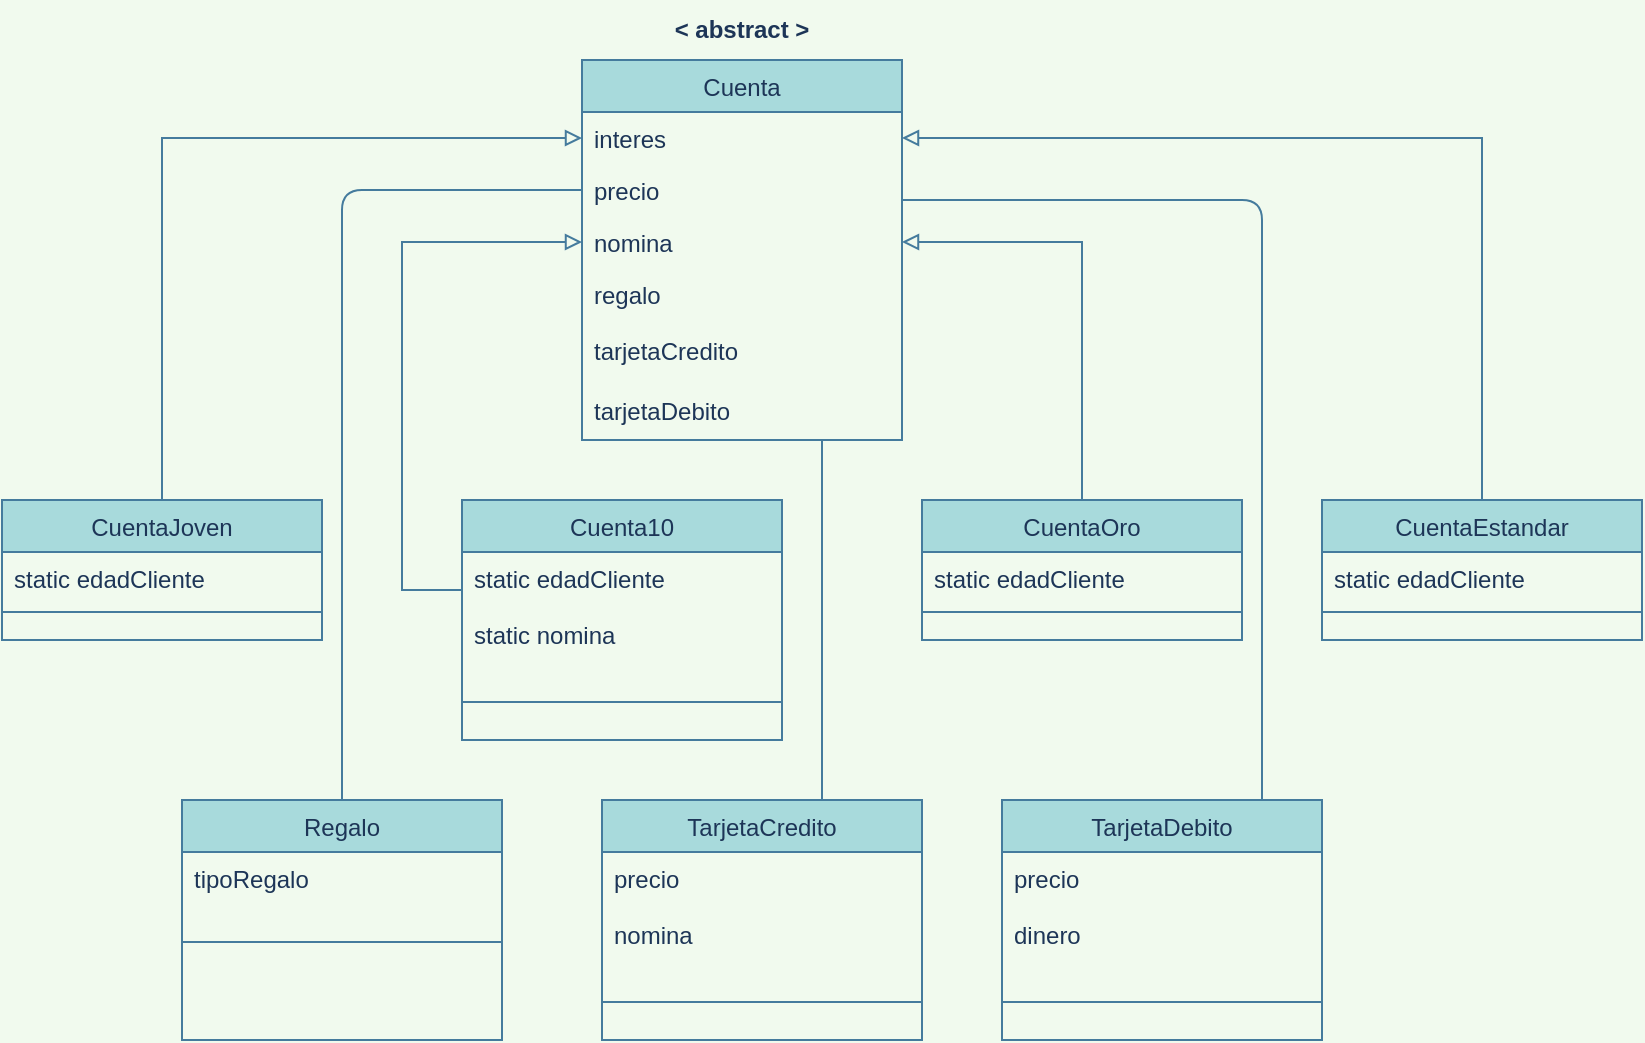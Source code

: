<mxfile version="20.0.3" type="device"><diagram id="C5RBs43oDa-KdzZeNtuy" name="Page-1"><mxGraphModel dx="1020" dy="446" grid="1" gridSize="10" guides="1" tooltips="1" connect="1" arrows="1" fold="1" page="1" pageScale="1" pageWidth="827" pageHeight="1169" background="#F1FAEE" math="0" shadow="0"><root><mxCell id="WIyWlLk6GJQsqaUBKTNV-0"/><mxCell id="WIyWlLk6GJQsqaUBKTNV-1" parent="WIyWlLk6GJQsqaUBKTNV-0"/><mxCell id="zkfFHV4jXpPFQw0GAbJ--0" value="Cuenta" style="swimlane;fontStyle=0;align=center;verticalAlign=top;childLayout=stackLayout;horizontal=1;startSize=26;horizontalStack=0;resizeParent=1;resizeLast=0;collapsible=1;marginBottom=0;rounded=0;shadow=0;strokeWidth=1;fillColor=#A8DADC;strokeColor=#457B9D;fontColor=#1D3557;" parent="WIyWlLk6GJQsqaUBKTNV-1" vertex="1"><mxGeometry x="310" y="80" width="160" height="190" as="geometry"><mxRectangle x="230" y="140" width="160" height="26" as="alternateBounds"/></mxGeometry></mxCell><mxCell id="zkfFHV4jXpPFQw0GAbJ--1" value="interes" style="text;align=left;verticalAlign=top;spacingLeft=4;spacingRight=4;overflow=hidden;rotatable=0;points=[[0,0.5],[1,0.5]];portConstraint=eastwest;fontColor=#1D3557;" parent="zkfFHV4jXpPFQw0GAbJ--0" vertex="1"><mxGeometry y="26" width="160" height="26" as="geometry"/></mxCell><mxCell id="zkfFHV4jXpPFQw0GAbJ--2" value="precio" style="text;align=left;verticalAlign=top;spacingLeft=4;spacingRight=4;overflow=hidden;rotatable=0;points=[[0,0.5],[1,0.5]];portConstraint=eastwest;rounded=0;shadow=0;html=0;fontColor=#1D3557;" parent="zkfFHV4jXpPFQw0GAbJ--0" vertex="1"><mxGeometry y="52" width="160" height="26" as="geometry"/></mxCell><mxCell id="zkfFHV4jXpPFQw0GAbJ--3" value="nomina" style="text;align=left;verticalAlign=top;spacingLeft=4;spacingRight=4;overflow=hidden;rotatable=0;points=[[0,0.5],[1,0.5]];portConstraint=eastwest;rounded=0;shadow=0;html=0;fontColor=#1D3557;" parent="zkfFHV4jXpPFQw0GAbJ--0" vertex="1"><mxGeometry y="78" width="160" height="26" as="geometry"/></mxCell><mxCell id="KzXObc9ORHPne1lc8Z9Y-15" value="regalo" style="text;align=left;verticalAlign=top;spacingLeft=4;spacingRight=4;overflow=hidden;rotatable=0;points=[[0,0.5],[1,0.5]];portConstraint=eastwest;rounded=0;shadow=0;html=0;fontColor=#1D3557;" vertex="1" parent="zkfFHV4jXpPFQw0GAbJ--0"><mxGeometry y="104" width="160" height="26" as="geometry"/></mxCell><mxCell id="KzXObc9ORHPne1lc8Z9Y-49" value="tarjetaCredito" style="text;strokeColor=none;fillColor=none;align=left;verticalAlign=middle;spacingLeft=4;spacingRight=4;overflow=hidden;points=[[0,0.5],[1,0.5]];portConstraint=eastwest;rotatable=0;rounded=0;sketch=0;fontColor=#1D3557;" vertex="1" parent="zkfFHV4jXpPFQw0GAbJ--0"><mxGeometry y="130" width="160" height="30" as="geometry"/></mxCell><mxCell id="KzXObc9ORHPne1lc8Z9Y-50" value="tarjetaDebito" style="text;strokeColor=none;fillColor=none;align=left;verticalAlign=middle;spacingLeft=4;spacingRight=4;overflow=hidden;points=[[0,0.5],[1,0.5]];portConstraint=eastwest;rotatable=0;rounded=0;sketch=0;fontColor=#1D3557;" vertex="1" parent="zkfFHV4jXpPFQw0GAbJ--0"><mxGeometry y="160" width="160" height="30" as="geometry"/></mxCell><mxCell id="KzXObc9ORHPne1lc8Z9Y-28" style="edgeStyle=orthogonalEdgeStyle;rounded=0;orthogonalLoop=1;jettySize=auto;html=1;entryX=0;entryY=0.5;entryDx=0;entryDy=0;endArrow=block;endFill=0;labelBackgroundColor=#F1FAEE;strokeColor=#457B9D;fontColor=#1D3557;" edge="1" parent="WIyWlLk6GJQsqaUBKTNV-1" source="zkfFHV4jXpPFQw0GAbJ--13" target="zkfFHV4jXpPFQw0GAbJ--3"><mxGeometry relative="1" as="geometry"><Array as="points"><mxPoint x="220" y="345"/><mxPoint x="220" y="171"/></Array></mxGeometry></mxCell><mxCell id="zkfFHV4jXpPFQw0GAbJ--13" value="Cuenta10" style="swimlane;fontStyle=0;align=center;verticalAlign=top;childLayout=stackLayout;horizontal=1;startSize=26;horizontalStack=0;resizeParent=1;resizeLast=0;collapsible=1;marginBottom=0;rounded=0;shadow=0;strokeWidth=1;fillColor=#A8DADC;strokeColor=#457B9D;fontColor=#1D3557;" parent="WIyWlLk6GJQsqaUBKTNV-1" vertex="1"><mxGeometry x="250" y="300" width="160" height="120" as="geometry"><mxRectangle x="340" y="380" width="170" height="26" as="alternateBounds"/></mxGeometry></mxCell><mxCell id="zkfFHV4jXpPFQw0GAbJ--14" value="static edadCliente" style="text;align=left;verticalAlign=top;spacingLeft=4;spacingRight=4;overflow=hidden;rotatable=0;points=[[0,0.5],[1,0.5]];portConstraint=eastwest;fontColor=#1D3557;" parent="zkfFHV4jXpPFQw0GAbJ--13" vertex="1"><mxGeometry y="26" width="160" height="26" as="geometry"/></mxCell><mxCell id="KzXObc9ORHPne1lc8Z9Y-25" value="static nomina" style="text;strokeColor=none;fillColor=none;align=left;verticalAlign=middle;spacingLeft=4;spacingRight=4;overflow=hidden;points=[[0,0.5],[1,0.5]];portConstraint=eastwest;rotatable=0;fontColor=#1D3557;" vertex="1" parent="zkfFHV4jXpPFQw0GAbJ--13"><mxGeometry y="52" width="160" height="30" as="geometry"/></mxCell><mxCell id="zkfFHV4jXpPFQw0GAbJ--15" value="" style="line;html=1;strokeWidth=1;align=left;verticalAlign=middle;spacingTop=-1;spacingLeft=3;spacingRight=3;rotatable=0;labelPosition=right;points=[];portConstraint=eastwest;labelBackgroundColor=#F1FAEE;fillColor=#A8DADC;strokeColor=#457B9D;fontColor=#1D3557;" parent="zkfFHV4jXpPFQw0GAbJ--13" vertex="1"><mxGeometry y="82" width="160" height="38" as="geometry"/></mxCell><mxCell id="KzXObc9ORHPne1lc8Z9Y-22" style="edgeStyle=orthogonalEdgeStyle;rounded=0;orthogonalLoop=1;jettySize=auto;html=1;entryX=0;entryY=0.5;entryDx=0;entryDy=0;endArrow=block;endFill=0;labelBackgroundColor=#F1FAEE;strokeColor=#457B9D;fontColor=#1D3557;" edge="1" parent="WIyWlLk6GJQsqaUBKTNV-1" source="KzXObc9ORHPne1lc8Z9Y-3" target="zkfFHV4jXpPFQw0GAbJ--1"><mxGeometry relative="1" as="geometry"/></mxCell><mxCell id="KzXObc9ORHPne1lc8Z9Y-3" value="CuentaJoven" style="swimlane;fontStyle=0;align=center;verticalAlign=top;childLayout=stackLayout;horizontal=1;startSize=26;horizontalStack=0;resizeParent=1;resizeLast=0;collapsible=1;marginBottom=0;rounded=0;shadow=0;strokeWidth=1;fillColor=#A8DADC;strokeColor=#457B9D;fontColor=#1D3557;" vertex="1" parent="WIyWlLk6GJQsqaUBKTNV-1"><mxGeometry x="20" y="300" width="160" height="70" as="geometry"><mxRectangle x="340" y="380" width="170" height="26" as="alternateBounds"/></mxGeometry></mxCell><mxCell id="KzXObc9ORHPne1lc8Z9Y-4" value="static edadCliente" style="text;align=left;verticalAlign=top;spacingLeft=4;spacingRight=4;overflow=hidden;rotatable=0;points=[[0,0.5],[1,0.5]];portConstraint=eastwest;fontColor=#1D3557;" vertex="1" parent="KzXObc9ORHPne1lc8Z9Y-3"><mxGeometry y="26" width="160" height="26" as="geometry"/></mxCell><mxCell id="KzXObc9ORHPne1lc8Z9Y-5" value="" style="line;html=1;strokeWidth=1;align=left;verticalAlign=middle;spacingTop=-1;spacingLeft=3;spacingRight=3;rotatable=0;labelPosition=right;points=[];portConstraint=eastwest;labelBackgroundColor=#F1FAEE;fillColor=#A8DADC;strokeColor=#457B9D;fontColor=#1D3557;" vertex="1" parent="KzXObc9ORHPne1lc8Z9Y-3"><mxGeometry y="52" width="160" height="8" as="geometry"/></mxCell><mxCell id="KzXObc9ORHPne1lc8Z9Y-26" style="edgeStyle=orthogonalEdgeStyle;rounded=0;orthogonalLoop=1;jettySize=auto;html=1;entryX=1;entryY=0.5;entryDx=0;entryDy=0;endArrow=block;endFill=0;labelBackgroundColor=#F1FAEE;strokeColor=#457B9D;fontColor=#1D3557;" edge="1" parent="WIyWlLk6GJQsqaUBKTNV-1" source="KzXObc9ORHPne1lc8Z9Y-6" target="zkfFHV4jXpPFQw0GAbJ--3"><mxGeometry relative="1" as="geometry"/></mxCell><mxCell id="KzXObc9ORHPne1lc8Z9Y-6" value="CuentaOro" style="swimlane;fontStyle=0;align=center;verticalAlign=top;childLayout=stackLayout;horizontal=1;startSize=26;horizontalStack=0;resizeParent=1;resizeLast=0;collapsible=1;marginBottom=0;rounded=0;shadow=0;strokeWidth=1;fillColor=#A8DADC;strokeColor=#457B9D;fontColor=#1D3557;" vertex="1" parent="WIyWlLk6GJQsqaUBKTNV-1"><mxGeometry x="480" y="300" width="160" height="70" as="geometry"><mxRectangle x="340" y="380" width="170" height="26" as="alternateBounds"/></mxGeometry></mxCell><mxCell id="KzXObc9ORHPne1lc8Z9Y-7" value="static edadCliente" style="text;align=left;verticalAlign=top;spacingLeft=4;spacingRight=4;overflow=hidden;rotatable=0;points=[[0,0.5],[1,0.5]];portConstraint=eastwest;fontColor=#1D3557;" vertex="1" parent="KzXObc9ORHPne1lc8Z9Y-6"><mxGeometry y="26" width="160" height="26" as="geometry"/></mxCell><mxCell id="KzXObc9ORHPne1lc8Z9Y-8" value="" style="line;html=1;strokeWidth=1;align=left;verticalAlign=middle;spacingTop=-1;spacingLeft=3;spacingRight=3;rotatable=0;labelPosition=right;points=[];portConstraint=eastwest;labelBackgroundColor=#F1FAEE;fillColor=#A8DADC;strokeColor=#457B9D;fontColor=#1D3557;" vertex="1" parent="KzXObc9ORHPne1lc8Z9Y-6"><mxGeometry y="52" width="160" height="8" as="geometry"/></mxCell><mxCell id="KzXObc9ORHPne1lc8Z9Y-20" style="edgeStyle=orthogonalEdgeStyle;rounded=0;orthogonalLoop=1;jettySize=auto;html=1;entryX=1;entryY=0.5;entryDx=0;entryDy=0;endArrow=block;endFill=0;labelBackgroundColor=#F1FAEE;strokeColor=#457B9D;fontColor=#1D3557;" edge="1" parent="WIyWlLk6GJQsqaUBKTNV-1" source="KzXObc9ORHPne1lc8Z9Y-9" target="zkfFHV4jXpPFQw0GAbJ--1"><mxGeometry relative="1" as="geometry"/></mxCell><mxCell id="KzXObc9ORHPne1lc8Z9Y-9" value="CuentaEstandar" style="swimlane;fontStyle=0;align=center;verticalAlign=top;childLayout=stackLayout;horizontal=1;startSize=26;horizontalStack=0;resizeParent=1;resizeLast=0;collapsible=1;marginBottom=0;rounded=0;shadow=0;strokeWidth=1;fillColor=#A8DADC;strokeColor=#457B9D;fontColor=#1D3557;" vertex="1" parent="WIyWlLk6GJQsqaUBKTNV-1"><mxGeometry x="680" y="300" width="160" height="70" as="geometry"><mxRectangle x="340" y="380" width="170" height="26" as="alternateBounds"/></mxGeometry></mxCell><mxCell id="KzXObc9ORHPne1lc8Z9Y-10" value="static edadCliente" style="text;align=left;verticalAlign=top;spacingLeft=4;spacingRight=4;overflow=hidden;rotatable=0;points=[[0,0.5],[1,0.5]];portConstraint=eastwest;fontColor=#1D3557;" vertex="1" parent="KzXObc9ORHPne1lc8Z9Y-9"><mxGeometry y="26" width="160" height="26" as="geometry"/></mxCell><mxCell id="KzXObc9ORHPne1lc8Z9Y-11" value="" style="line;html=1;strokeWidth=1;align=left;verticalAlign=middle;spacingTop=-1;spacingLeft=3;spacingRight=3;rotatable=0;labelPosition=right;points=[];portConstraint=eastwest;labelBackgroundColor=#F1FAEE;fillColor=#A8DADC;strokeColor=#457B9D;fontColor=#1D3557;" vertex="1" parent="KzXObc9ORHPne1lc8Z9Y-9"><mxGeometry y="52" width="160" height="8" as="geometry"/></mxCell><mxCell id="KzXObc9ORHPne1lc8Z9Y-24" value="&lt;br&gt;" style="text;html=1;align=center;verticalAlign=middle;resizable=0;points=[];autosize=1;strokeColor=none;fillColor=none;fontColor=#1D3557;" vertex="1" parent="WIyWlLk6GJQsqaUBKTNV-1"><mxGeometry x="260" y="135" width="20" height="30" as="geometry"/></mxCell><mxCell id="KzXObc9ORHPne1lc8Z9Y-32" value="&lt;b&gt;&amp;lt; abstract &amp;gt;&lt;/b&gt;" style="text;html=1;strokeColor=none;fillColor=none;align=center;verticalAlign=middle;whiteSpace=wrap;rounded=0;sketch=0;fontColor=#1D3557;" vertex="1" parent="WIyWlLk6GJQsqaUBKTNV-1"><mxGeometry x="310" y="50" width="160" height="30" as="geometry"/></mxCell><mxCell id="KzXObc9ORHPne1lc8Z9Y-48" style="edgeStyle=orthogonalEdgeStyle;curved=0;rounded=1;sketch=0;orthogonalLoop=1;jettySize=auto;html=1;entryX=1;entryY=0.692;entryDx=0;entryDy=0;fontColor=#1D3557;endArrow=none;endFill=0;strokeColor=#457B9D;fillColor=#A8DADC;entryPerimeter=0;" edge="1" parent="WIyWlLk6GJQsqaUBKTNV-1" source="KzXObc9ORHPne1lc8Z9Y-34" target="zkfFHV4jXpPFQw0GAbJ--2"><mxGeometry relative="1" as="geometry"><Array as="points"><mxPoint x="650" y="150"/></Array></mxGeometry></mxCell><mxCell id="KzXObc9ORHPne1lc8Z9Y-34" value="TarjetaDebito" style="swimlane;fontStyle=0;align=center;verticalAlign=top;childLayout=stackLayout;horizontal=1;startSize=26;horizontalStack=0;resizeParent=1;resizeLast=0;collapsible=1;marginBottom=0;rounded=0;shadow=0;strokeWidth=1;fillColor=#A8DADC;strokeColor=#457B9D;fontColor=#1D3557;" vertex="1" parent="WIyWlLk6GJQsqaUBKTNV-1"><mxGeometry x="520" y="450" width="160" height="120" as="geometry"><mxRectangle x="340" y="380" width="170" height="26" as="alternateBounds"/></mxGeometry></mxCell><mxCell id="KzXObc9ORHPne1lc8Z9Y-35" value="precio" style="text;align=left;verticalAlign=top;spacingLeft=4;spacingRight=4;overflow=hidden;rotatable=0;points=[[0,0.5],[1,0.5]];portConstraint=eastwest;fontColor=#1D3557;" vertex="1" parent="KzXObc9ORHPne1lc8Z9Y-34"><mxGeometry y="26" width="160" height="26" as="geometry"/></mxCell><mxCell id="KzXObc9ORHPne1lc8Z9Y-36" value="dinero" style="text;strokeColor=none;fillColor=none;align=left;verticalAlign=middle;spacingLeft=4;spacingRight=4;overflow=hidden;points=[[0,0.5],[1,0.5]];portConstraint=eastwest;rotatable=0;fontColor=#1D3557;" vertex="1" parent="KzXObc9ORHPne1lc8Z9Y-34"><mxGeometry y="52" width="160" height="30" as="geometry"/></mxCell><mxCell id="KzXObc9ORHPne1lc8Z9Y-37" value="" style="line;html=1;strokeWidth=1;align=left;verticalAlign=middle;spacingTop=-1;spacingLeft=3;spacingRight=3;rotatable=0;labelPosition=right;points=[];portConstraint=eastwest;labelBackgroundColor=#F1FAEE;fillColor=#A8DADC;strokeColor=#457B9D;fontColor=#1D3557;" vertex="1" parent="KzXObc9ORHPne1lc8Z9Y-34"><mxGeometry y="82" width="160" height="38" as="geometry"/></mxCell><mxCell id="KzXObc9ORHPne1lc8Z9Y-47" style="edgeStyle=orthogonalEdgeStyle;curved=0;rounded=1;sketch=0;orthogonalLoop=1;jettySize=auto;html=1;fontColor=#1D3557;endArrow=none;endFill=0;strokeColor=#457B9D;fillColor=#A8DADC;entryX=0.75;entryY=1;entryDx=0;entryDy=0;" edge="1" parent="WIyWlLk6GJQsqaUBKTNV-1" source="KzXObc9ORHPne1lc8Z9Y-38" target="zkfFHV4jXpPFQw0GAbJ--0"><mxGeometry relative="1" as="geometry"><mxPoint x="410" y="400" as="targetPoint"/><Array as="points"><mxPoint x="430" y="410"/><mxPoint x="430" y="410"/></Array></mxGeometry></mxCell><mxCell id="KzXObc9ORHPne1lc8Z9Y-38" value="TarjetaCredito" style="swimlane;fontStyle=0;align=center;verticalAlign=top;childLayout=stackLayout;horizontal=1;startSize=26;horizontalStack=0;resizeParent=1;resizeLast=0;collapsible=1;marginBottom=0;rounded=0;shadow=0;strokeWidth=1;fillColor=#A8DADC;strokeColor=#457B9D;fontColor=#1D3557;" vertex="1" parent="WIyWlLk6GJQsqaUBKTNV-1"><mxGeometry x="320" y="450" width="160" height="120" as="geometry"><mxRectangle x="340" y="380" width="170" height="26" as="alternateBounds"/></mxGeometry></mxCell><mxCell id="KzXObc9ORHPne1lc8Z9Y-39" value="precio" style="text;align=left;verticalAlign=top;spacingLeft=4;spacingRight=4;overflow=hidden;rotatable=0;points=[[0,0.5],[1,0.5]];portConstraint=eastwest;fontColor=#1D3557;" vertex="1" parent="KzXObc9ORHPne1lc8Z9Y-38"><mxGeometry y="26" width="160" height="26" as="geometry"/></mxCell><mxCell id="KzXObc9ORHPne1lc8Z9Y-40" value="nomina" style="text;strokeColor=none;fillColor=none;align=left;verticalAlign=middle;spacingLeft=4;spacingRight=4;overflow=hidden;points=[[0,0.5],[1,0.5]];portConstraint=eastwest;rotatable=0;fontColor=#1D3557;" vertex="1" parent="KzXObc9ORHPne1lc8Z9Y-38"><mxGeometry y="52" width="160" height="30" as="geometry"/></mxCell><mxCell id="KzXObc9ORHPne1lc8Z9Y-41" value="" style="line;html=1;strokeWidth=1;align=left;verticalAlign=middle;spacingTop=-1;spacingLeft=3;spacingRight=3;rotatable=0;labelPosition=right;points=[];portConstraint=eastwest;labelBackgroundColor=#F1FAEE;fillColor=#A8DADC;strokeColor=#457B9D;fontColor=#1D3557;" vertex="1" parent="KzXObc9ORHPne1lc8Z9Y-38"><mxGeometry y="82" width="160" height="38" as="geometry"/></mxCell><mxCell id="KzXObc9ORHPne1lc8Z9Y-46" style="edgeStyle=orthogonalEdgeStyle;curved=0;rounded=1;sketch=0;orthogonalLoop=1;jettySize=auto;html=1;entryX=0;entryY=0.5;entryDx=0;entryDy=0;fontColor=#1D3557;strokeColor=#457B9D;fillColor=#A8DADC;endArrow=none;endFill=0;" edge="1" parent="WIyWlLk6GJQsqaUBKTNV-1" source="KzXObc9ORHPne1lc8Z9Y-42" target="zkfFHV4jXpPFQw0GAbJ--2"><mxGeometry relative="1" as="geometry"/></mxCell><mxCell id="KzXObc9ORHPne1lc8Z9Y-42" value="Regalo" style="swimlane;fontStyle=0;align=center;verticalAlign=top;childLayout=stackLayout;horizontal=1;startSize=26;horizontalStack=0;resizeParent=1;resizeLast=0;collapsible=1;marginBottom=0;rounded=0;shadow=0;strokeWidth=1;fillColor=#A8DADC;strokeColor=#457B9D;fontColor=#1D3557;" vertex="1" parent="WIyWlLk6GJQsqaUBKTNV-1"><mxGeometry x="110" y="450" width="160" height="120" as="geometry"><mxRectangle x="340" y="380" width="170" height="26" as="alternateBounds"/></mxGeometry></mxCell><mxCell id="KzXObc9ORHPne1lc8Z9Y-43" value="tipoRegalo" style="text;align=left;verticalAlign=top;spacingLeft=4;spacingRight=4;overflow=hidden;rotatable=0;points=[[0,0.5],[1,0.5]];portConstraint=eastwest;fontColor=#1D3557;" vertex="1" parent="KzXObc9ORHPne1lc8Z9Y-42"><mxGeometry y="26" width="160" height="26" as="geometry"/></mxCell><mxCell id="KzXObc9ORHPne1lc8Z9Y-45" value="" style="line;html=1;strokeWidth=1;align=left;verticalAlign=middle;spacingTop=-1;spacingLeft=3;spacingRight=3;rotatable=0;labelPosition=right;points=[];portConstraint=eastwest;labelBackgroundColor=#F1FAEE;fillColor=#A8DADC;strokeColor=#457B9D;fontColor=#1D3557;" vertex="1" parent="KzXObc9ORHPne1lc8Z9Y-42"><mxGeometry y="52" width="160" height="38" as="geometry"/></mxCell></root></mxGraphModel></diagram></mxfile>